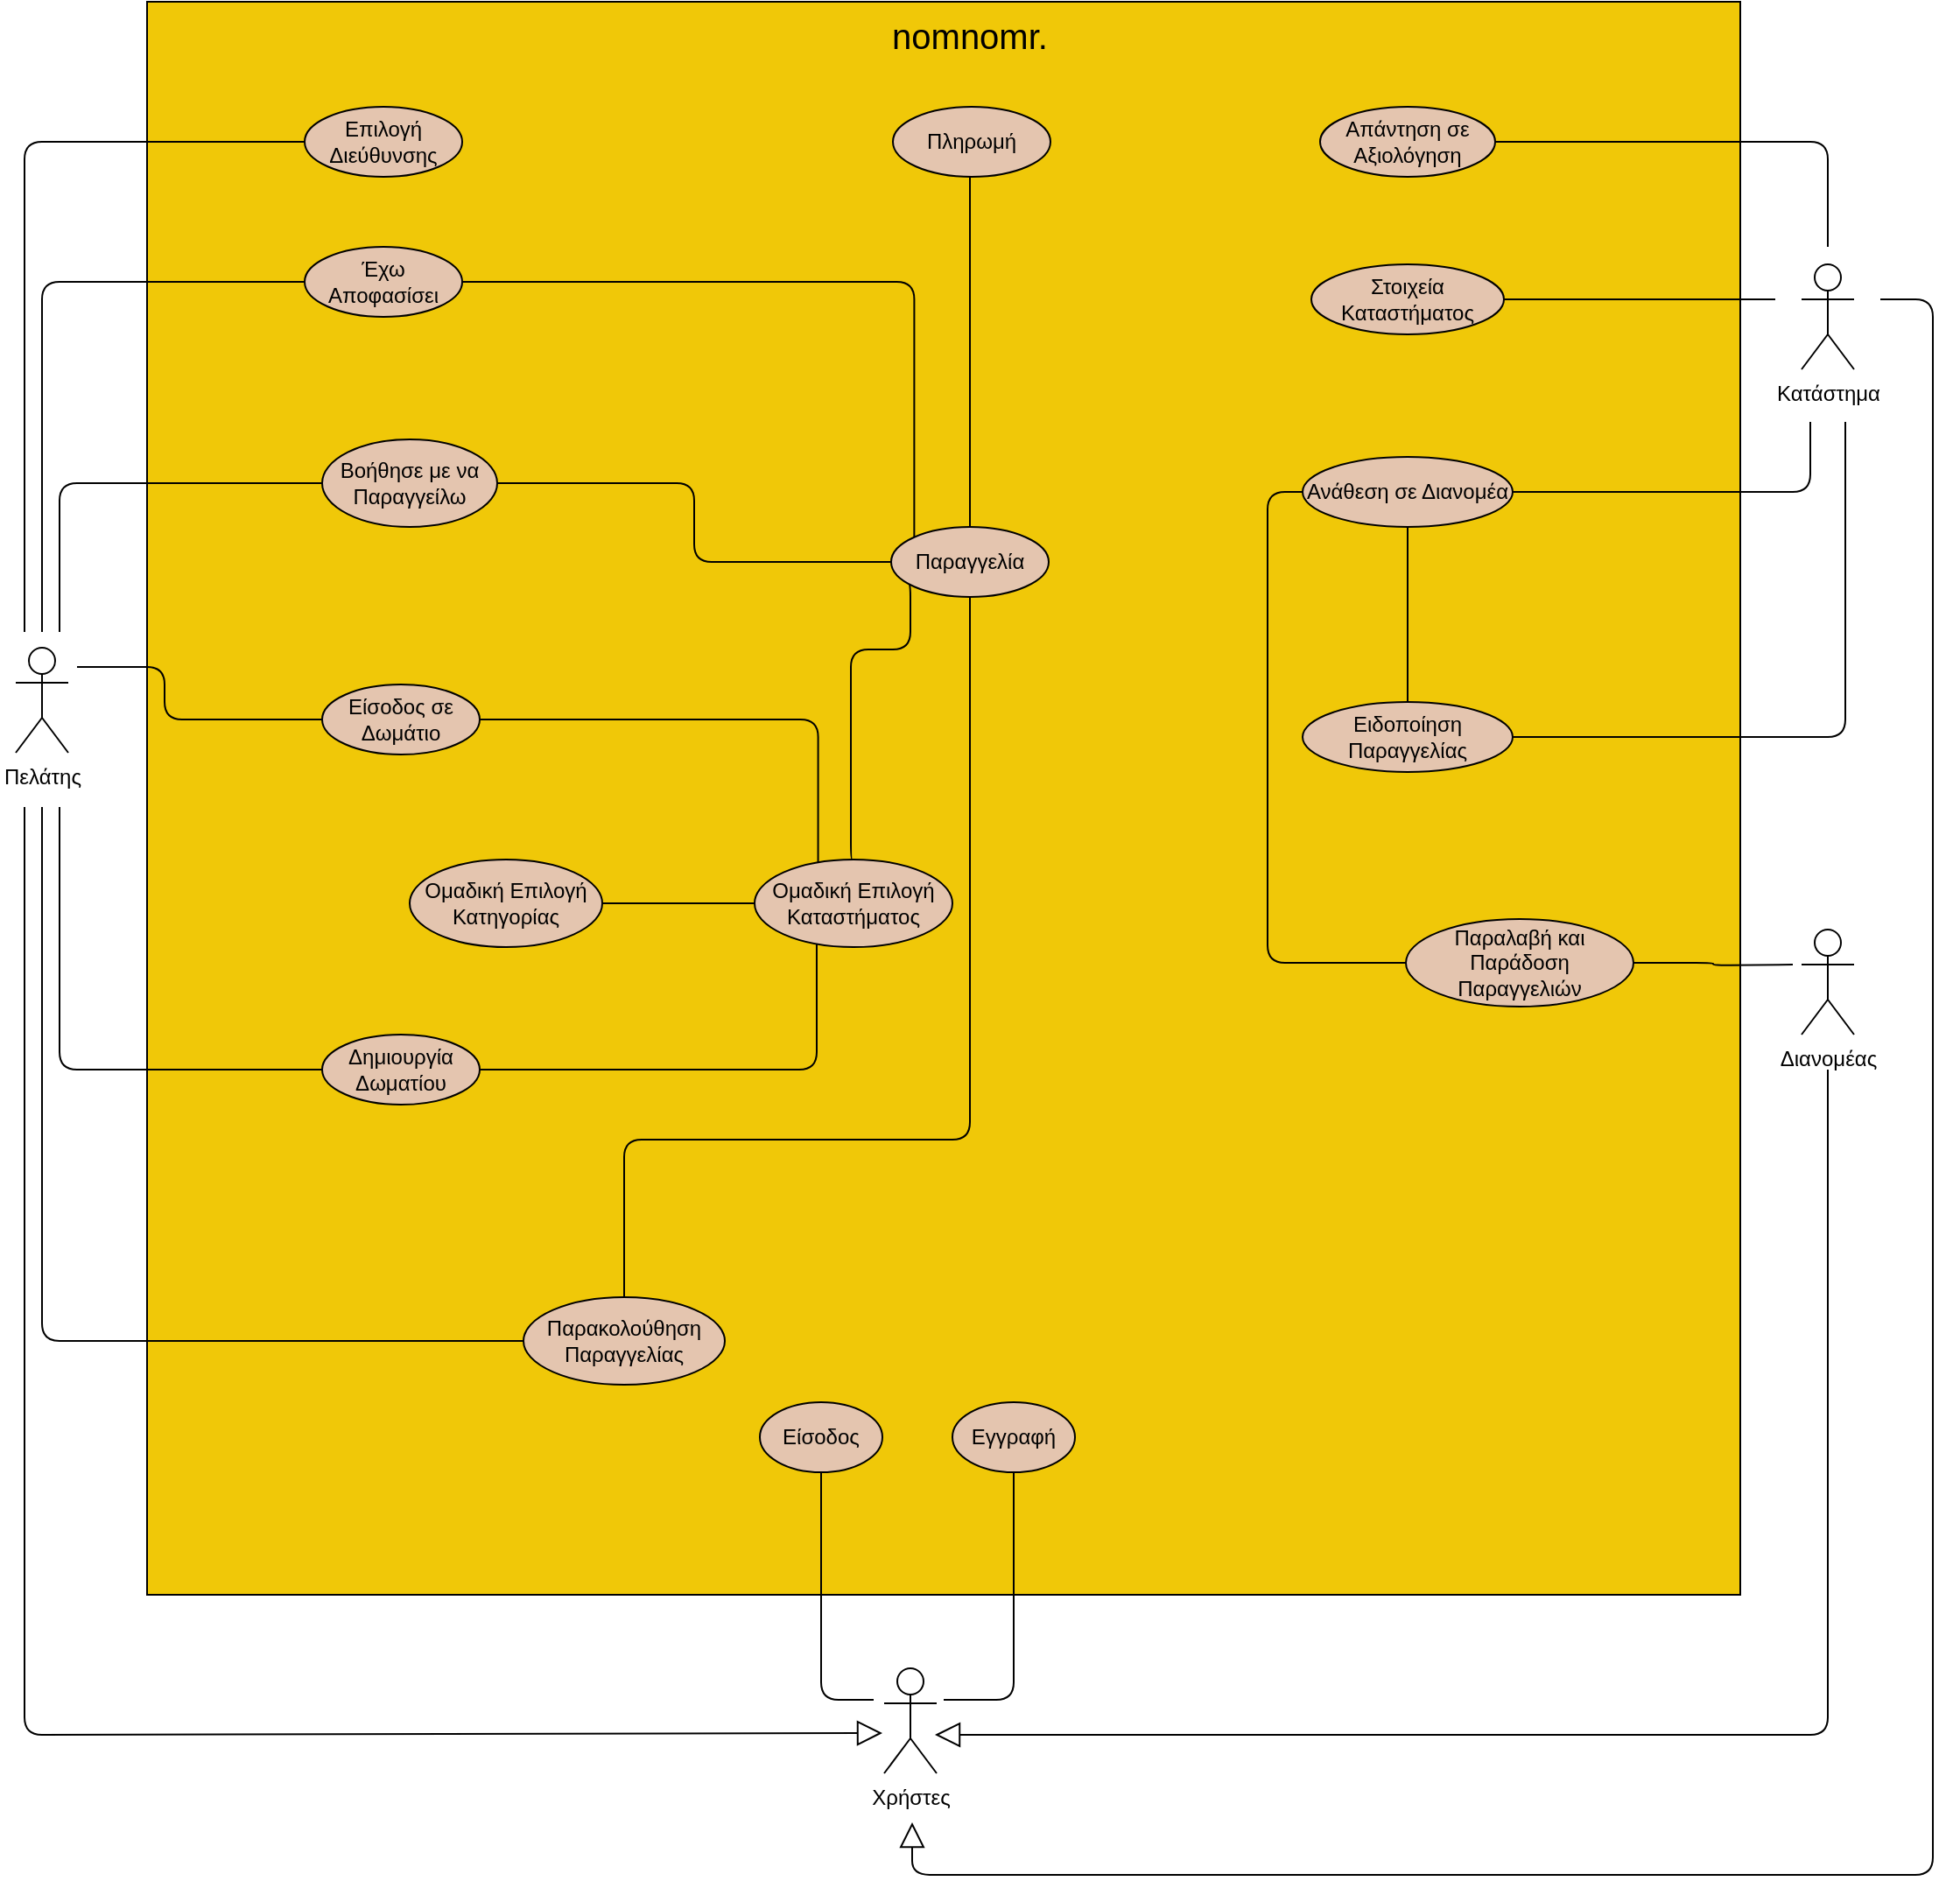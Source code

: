 <mxfile version="18.0.6" type="device"><diagram id="2VhmybCiJ_VsvhxoTUYu" name="Page-1"><mxGraphModel dx="1876" dy="514" grid="1" gridSize="10" guides="1" tooltips="1" connect="1" arrows="1" fold="1" page="1" pageScale="1" pageWidth="850" pageHeight="1100" math="0" shadow="0"><root><mxCell id="0"/><mxCell id="1" parent="0"/><mxCell id="WKwVOLJDym8UCnrTxaul-4" value="" style="whiteSpace=wrap;html=1;aspect=fixed;fillColor=#F0C808;fontFamily=Helvetica;" parent="1" vertex="1"><mxGeometry x="-760" y="10" width="910" height="910" as="geometry"/></mxCell><mxCell id="WKwVOLJDym8UCnrTxaul-5" value="&lt;font style=&quot;font-size: 20px;&quot;&gt;nomnomr.&lt;/font&gt;" style="text;html=1;strokeColor=none;fillColor=none;align=center;verticalAlign=middle;whiteSpace=wrap;rounded=0;fontFamily=Helvetica;fontSize=20;" parent="1" vertex="1"><mxGeometry x="-330" y="14" width="80" height="30" as="geometry"/></mxCell><mxCell id="WKwVOLJDym8UCnrTxaul-16" value="Επιλογή Διεύθυνσης" style="ellipse;whiteSpace=wrap;html=1;fillColor=#E4C5AF;fontFamily=Helvetica;" parent="1" vertex="1"><mxGeometry x="-670" y="70" width="90" height="40" as="geometry"/></mxCell><mxCell id="WKwVOLJDym8UCnrTxaul-18" value="" style="edgeStyle=none;html=1;endArrow=none;verticalAlign=bottom;rounded=1;entryX=0;entryY=0.5;entryDx=0;entryDy=0;jumpStyle=arc;exitX=0.25;exitY=0;exitDx=0;exitDy=0;exitPerimeter=0;fontFamily=Helvetica;" parent="1" target="WKwVOLJDym8UCnrTxaul-16" edge="1"><mxGeometry width="160" relative="1" as="geometry"><mxPoint x="-830" y="370" as="sourcePoint"/><mxPoint x="-400" y="350" as="targetPoint"/><Array as="points"><mxPoint x="-830" y="90"/></Array></mxGeometry></mxCell><mxCell id="WKwVOLJDym8UCnrTxaul-23" value="" style="edgeStyle=orthogonalEdgeStyle;html=1;endArrow=none;verticalAlign=bottom;rounded=1;entryX=0;entryY=0.5;entryDx=0;entryDy=0;jumpStyle=arc;exitX=0.5;exitY=0;exitDx=0;exitDy=0;exitPerimeter=0;fontFamily=Helvetica;" parent="1" target="WKwVOLJDym8UCnrTxaul-25" edge="1"><mxGeometry width="160" relative="1" as="geometry"><mxPoint x="-820" y="370" as="sourcePoint"/><mxPoint x="-690.0" y="240" as="targetPoint"/><Array as="points"><mxPoint x="-820" y="170"/></Array></mxGeometry></mxCell><mxCell id="WKwVOLJDym8UCnrTxaul-25" value="Έχω Αποφασίσει" style="ellipse;whiteSpace=wrap;html=1;fillColor=#E4C5AF;fontFamily=Helvetica;fontSize=12;" parent="1" vertex="1"><mxGeometry x="-670" y="150" width="90" height="40" as="geometry"/></mxCell><mxCell id="WKwVOLJDym8UCnrTxaul-26" value="Βοήθησε με να Παραγγείλω" style="ellipse;whiteSpace=wrap;html=1;fillColor=#E4C5AF;fontFamily=Helvetica;fontSize=12;" parent="1" vertex="1"><mxGeometry x="-660" y="260" width="100" height="50" as="geometry"/></mxCell><mxCell id="WKwVOLJDym8UCnrTxaul-28" value="" style="edgeStyle=orthogonalEdgeStyle;html=1;endArrow=none;verticalAlign=bottom;rounded=1;entryX=0;entryY=0.5;entryDx=0;entryDy=0;jumpStyle=arc;fontFamily=Helvetica;" parent="1" target="WKwVOLJDym8UCnrTxaul-26" edge="1"><mxGeometry width="160" relative="1" as="geometry"><mxPoint x="-810" y="370" as="sourcePoint"/><mxPoint x="-490" y="340" as="targetPoint"/><Array as="points"><mxPoint x="-810" y="285"/></Array></mxGeometry></mxCell><mxCell id="WKwVOLJDym8UCnrTxaul-31" value="" style="edgeStyle=orthogonalEdgeStyle;html=1;endArrow=none;verticalAlign=bottom;rounded=1;entryX=0;entryY=0.5;entryDx=0;entryDy=0;jumpStyle=arc;fontFamily=Helvetica;" parent="1" target="WKwVOLJDym8UCnrTxaul-30" edge="1"><mxGeometry width="160" relative="1" as="geometry"><mxPoint x="-820" y="470" as="sourcePoint"/><mxPoint x="-650" y="410" as="targetPoint"/><Array as="points"><mxPoint x="-820" y="775"/></Array></mxGeometry></mxCell><mxCell id="WKwVOLJDym8UCnrTxaul-33" value="" style="edgeStyle=orthogonalEdgeStyle;html=1;endArrow=none;verticalAlign=bottom;rounded=1;entryX=1;entryY=0.5;entryDx=0;entryDy=0;exitX=0;exitY=0.5;exitDx=0;exitDy=0;jumpStyle=arc;fontFamily=Helvetica;" parent="1" source="WKwVOLJDym8UCnrTxaul-29" target="WKwVOLJDym8UCnrTxaul-26" edge="1"><mxGeometry width="160" relative="1" as="geometry"><mxPoint x="-220" y="390" as="sourcePoint"/><mxPoint x="-480" y="480" as="targetPoint"/></mxGeometry></mxCell><mxCell id="WKwVOLJDym8UCnrTxaul-34" value="" style="edgeStyle=orthogonalEdgeStyle;html=1;endArrow=none;verticalAlign=bottom;rounded=1;entryX=0;entryY=0;entryDx=0;entryDy=0;exitX=1;exitY=0.5;exitDx=0;exitDy=0;jumpStyle=arc;fontFamily=Helvetica;" parent="1" source="WKwVOLJDym8UCnrTxaul-25" target="WKwVOLJDym8UCnrTxaul-29" edge="1"><mxGeometry width="160" relative="1" as="geometry"><mxPoint x="-210" y="390" as="sourcePoint"/><mxPoint x="-390" y="480" as="targetPoint"/></mxGeometry></mxCell><mxCell id="yT9anjNgfXFWTvLSAoXF-5" style="edgeStyle=orthogonalEdgeStyle;rounded=1;orthogonalLoop=1;jettySize=auto;html=1;entryX=0.321;entryY=0.037;entryDx=0;entryDy=0;entryPerimeter=0;endArrow=none;endFill=0;" parent="1" source="WKwVOLJDym8UCnrTxaul-35" target="ac3TuZpjD-VI5zDlLNxs-1" edge="1"><mxGeometry relative="1" as="geometry"/></mxCell><mxCell id="WKwVOLJDym8UCnrTxaul-35" value="Είσοδος σε Δωμάτιο" style="ellipse;whiteSpace=wrap;html=1;fillColor=#E4C5AF;fontFamily=Helvetica;" parent="1" vertex="1"><mxGeometry x="-660" y="400" width="90" height="40" as="geometry"/></mxCell><mxCell id="yT9anjNgfXFWTvLSAoXF-6" style="edgeStyle=orthogonalEdgeStyle;rounded=1;orthogonalLoop=1;jettySize=auto;html=1;entryX=0.314;entryY=0.97;entryDx=0;entryDy=0;entryPerimeter=0;endArrow=none;endFill=0;" parent="1" source="WKwVOLJDym8UCnrTxaul-36" target="ac3TuZpjD-VI5zDlLNxs-1" edge="1"><mxGeometry relative="1" as="geometry"/></mxCell><mxCell id="WKwVOLJDym8UCnrTxaul-36" value="Δημιουργία Δωματίου" style="ellipse;whiteSpace=wrap;html=1;fillColor=#E4C5AF;fontFamily=Helvetica;" parent="1" vertex="1"><mxGeometry x="-660" y="600" width="90" height="40" as="geometry"/></mxCell><mxCell id="WKwVOLJDym8UCnrTxaul-37" value="Ομαδική Επιλογή Κατηγορίας" style="ellipse;whiteSpace=wrap;html=1;fillColor=#E4C5AF;fontFamily=Helvetica;" parent="1" vertex="1"><mxGeometry x="-610" y="500" width="110" height="50" as="geometry"/></mxCell><mxCell id="WKwVOLJDym8UCnrTxaul-38" value="" style="edgeStyle=orthogonalEdgeStyle;html=1;endArrow=none;verticalAlign=bottom;rounded=1;entryX=0;entryY=0.5;entryDx=0;entryDy=0;jumpStyle=arc;fontFamily=Helvetica;" parent="1" target="WKwVOLJDym8UCnrTxaul-36" edge="1"><mxGeometry width="160" relative="1" as="geometry"><mxPoint x="-810" y="470" as="sourcePoint"/><mxPoint x="-680" y="810" as="targetPoint"/><Array as="points"><mxPoint x="-810" y="620"/></Array></mxGeometry></mxCell><mxCell id="WKwVOLJDym8UCnrTxaul-39" value="" style="edgeStyle=orthogonalEdgeStyle;html=1;endArrow=none;verticalAlign=bottom;rounded=1;entryX=0;entryY=0.5;entryDx=0;entryDy=0;jumpStyle=arc;exitX=1;exitY=0.333;exitDx=0;exitDy=0;exitPerimeter=0;fontFamily=Helvetica;" parent="1" target="WKwVOLJDym8UCnrTxaul-35" edge="1"><mxGeometry width="160" relative="1" as="geometry"><mxPoint x="-800" y="390" as="sourcePoint"/><mxPoint x="-680" y="700" as="targetPoint"/><Array as="points"><mxPoint x="-750" y="390"/><mxPoint x="-750" y="420"/></Array></mxGeometry></mxCell><mxCell id="WKwVOLJDym8UCnrTxaul-42" value="" style="edgeStyle=orthogonalEdgeStyle;html=1;endArrow=none;verticalAlign=bottom;rounded=1;exitX=0.069;exitY=0.745;exitDx=0;exitDy=0;jumpStyle=arc;entryX=0.5;entryY=0;entryDx=0;entryDy=0;exitPerimeter=0;fontFamily=Helvetica;" parent="1" source="WKwVOLJDym8UCnrTxaul-29" target="ac3TuZpjD-VI5zDlLNxs-1" edge="1"><mxGeometry width="160" relative="1" as="geometry"><mxPoint x="-308.96" y="439" as="sourcePoint"/><mxPoint x="-394" y="580" as="targetPoint"/><Array as="points"><mxPoint x="-324" y="340"/><mxPoint x="-324" y="380"/><mxPoint x="-358" y="380"/></Array></mxGeometry></mxCell><mxCell id="WKwVOLJDym8UCnrTxaul-45" value="" style="edgeStyle=orthogonalEdgeStyle;html=1;endArrow=none;verticalAlign=bottom;rounded=1;entryX=0.5;entryY=0;entryDx=0;entryDy=0;exitX=0.5;exitY=1;exitDx=0;exitDy=0;jumpStyle=arc;fontFamily=Helvetica;" parent="1" source="WKwVOLJDym8UCnrTxaul-29" target="WKwVOLJDym8UCnrTxaul-30" edge="1"><mxGeometry width="160" relative="1" as="geometry"><mxPoint x="-300" y="440" as="sourcePoint"/><mxPoint x="-420" y="660" as="targetPoint"/><Array as="points"><mxPoint x="-290" y="660"/><mxPoint x="-487" y="660"/></Array></mxGeometry></mxCell><mxCell id="WKwVOLJDym8UCnrTxaul-47" value="Εγγραφή" style="ellipse;whiteSpace=wrap;html=1;fillColor=#E4C5AF;fontFamily=Helvetica;" parent="1" vertex="1"><mxGeometry x="-300" y="810" width="70" height="40" as="geometry"/></mxCell><mxCell id="WKwVOLJDym8UCnrTxaul-49" value="" style="edgeStyle=none;html=1;endArrow=none;verticalAlign=bottom;rounded=1;entryX=0.5;entryY=1;entryDx=0;entryDy=0;jumpStyle=arc;exitX=0;exitY=0.333;exitDx=0;exitDy=0;exitPerimeter=0;fontFamily=Helvetica;" parent="1" target="WKwVOLJDym8UCnrTxaul-46" edge="1"><mxGeometry width="160" relative="1" as="geometry"><mxPoint x="-345" y="980" as="sourcePoint"/><mxPoint x="-680" y="700" as="targetPoint"/><Array as="points"><mxPoint x="-375" y="980"/></Array></mxGeometry></mxCell><mxCell id="WKwVOLJDym8UCnrTxaul-50" value="" style="edgeStyle=none;html=1;endArrow=none;verticalAlign=bottom;rounded=1;entryX=0.5;entryY=1;entryDx=0;entryDy=0;jumpStyle=arc;exitX=1;exitY=0.333;exitDx=0;exitDy=0;exitPerimeter=0;fontFamily=Helvetica;" parent="1" target="WKwVOLJDym8UCnrTxaul-47" edge="1"><mxGeometry width="160" relative="1" as="geometry"><mxPoint x="-305" y="980" as="sourcePoint"/><mxPoint x="-365" y="860" as="targetPoint"/><Array as="points"><mxPoint x="-265" y="980"/></Array></mxGeometry></mxCell><mxCell id="WKwVOLJDym8UCnrTxaul-51" value="Πληρωμή" style="ellipse;whiteSpace=wrap;html=1;fillColor=#E4C5AF;fontFamily=Helvetica;" parent="1" vertex="1"><mxGeometry x="-334" y="70" width="90" height="40" as="geometry"/></mxCell><mxCell id="WKwVOLJDym8UCnrTxaul-52" value="" style="edgeStyle=orthogonalEdgeStyle;html=1;endArrow=none;verticalAlign=bottom;rounded=1;exitX=0.5;exitY=0;exitDx=0;exitDy=0;jumpStyle=arc;fontFamily=Helvetica;" parent="1" source="WKwVOLJDym8UCnrTxaul-29" edge="1"><mxGeometry width="160" relative="1" as="geometry"><mxPoint x="-266.82" y="414.142" as="sourcePoint"/><mxPoint x="-290" y="110" as="targetPoint"/><Array as="points"><mxPoint x="-290" y="110"/></Array></mxGeometry></mxCell><mxCell id="WKwVOLJDym8UCnrTxaul-54" value="Απάντηση σε Αξιολόγηση" style="ellipse;whiteSpace=wrap;html=1;fillColor=#E4C5AF;fontFamily=Helvetica;" parent="1" vertex="1"><mxGeometry x="-90" y="70" width="100" height="40" as="geometry"/></mxCell><mxCell id="WKwVOLJDym8UCnrTxaul-55" value="" style="edgeStyle=orthogonalEdgeStyle;html=1;endArrow=none;verticalAlign=bottom;rounded=1;exitX=1;exitY=0.5;exitDx=0;exitDy=0;jumpStyle=arc;fontFamily=Helvetica;" parent="1" source="WKwVOLJDym8UCnrTxaul-54" edge="1"><mxGeometry width="160" relative="1" as="geometry"><mxPoint x="-400" y="210" as="sourcePoint"/><mxPoint x="200" y="150" as="targetPoint"/><Array as="points"><mxPoint x="200" y="90"/></Array></mxGeometry></mxCell><mxCell id="WKwVOLJDym8UCnrTxaul-57" value="" style="edgeStyle=none;html=1;endArrow=none;verticalAlign=bottom;rounded=1;exitX=1;exitY=0.5;exitDx=0;exitDy=0;jumpStyle=arc;fontFamily=Helvetica;" parent="1" source="ac3TuZpjD-VI5zDlLNxs-12" edge="1"><mxGeometry width="160" relative="1" as="geometry"><mxPoint x="20.0" y="185" as="sourcePoint"/><mxPoint x="170" y="180" as="targetPoint"/><Array as="points"/></mxGeometry></mxCell><mxCell id="yT9anjNgfXFWTvLSAoXF-7" style="edgeStyle=orthogonalEdgeStyle;rounded=1;orthogonalLoop=1;jettySize=auto;html=1;entryX=0;entryY=0.5;entryDx=0;entryDy=0;fontSize=20;endArrow=none;endFill=0;" parent="1" source="WKwVOLJDym8UCnrTxaul-60" target="WKwVOLJDym8UCnrTxaul-66" edge="1"><mxGeometry relative="1" as="geometry"><Array as="points"><mxPoint x="-120" y="290"/><mxPoint x="-120" y="559"/></Array></mxGeometry></mxCell><mxCell id="WKwVOLJDym8UCnrTxaul-60" value="Ανάθεση σε Διανομέα" style="ellipse;whiteSpace=wrap;html=1;fillColor=#E4C5AF;fontFamily=Helvetica;" parent="1" vertex="1"><mxGeometry x="-100" y="270" width="120" height="40" as="geometry"/></mxCell><mxCell id="WKwVOLJDym8UCnrTxaul-61" value="" style="edgeStyle=orthogonalEdgeStyle;html=1;endArrow=none;verticalAlign=bottom;rounded=1;exitX=1;exitY=0.5;exitDx=0;exitDy=0;jumpStyle=arc;fontFamily=Helvetica;" parent="1" source="WKwVOLJDym8UCnrTxaul-60" edge="1"><mxGeometry width="160" relative="1" as="geometry"><mxPoint x="50" y="190" as="sourcePoint"/><mxPoint x="190" y="250" as="targetPoint"/><Array as="points"><mxPoint x="190" y="290"/></Array></mxGeometry></mxCell><mxCell id="WKwVOLJDym8UCnrTxaul-62" value="" style="edgeStyle=orthogonalEdgeStyle;html=1;endArrow=none;verticalAlign=bottom;rounded=1;exitX=0.5;exitY=0;exitDx=0;exitDy=0;jumpStyle=arc;fontFamily=Helvetica;entryX=0.5;entryY=1;entryDx=0;entryDy=0;" parent="1" source="WKwVOLJDym8UCnrTxaul-63" target="WKwVOLJDym8UCnrTxaul-60" edge="1"><mxGeometry width="160" relative="1" as="geometry"><mxPoint x="-245" y="420" as="sourcePoint"/><mxPoint x="-22" y="310" as="targetPoint"/><Array as="points"><mxPoint x="-40" y="360"/><mxPoint x="-40" y="360"/></Array></mxGeometry></mxCell><mxCell id="WKwVOLJDym8UCnrTxaul-63" value="Ειδοποίηση Παραγγελίας" style="ellipse;whiteSpace=wrap;html=1;fillColor=#E4C5AF;fontFamily=Helvetica;" parent="1" vertex="1"><mxGeometry x="-100" y="410" width="120" height="40" as="geometry"/></mxCell><mxCell id="WKwVOLJDym8UCnrTxaul-64" value="" style="edgeStyle=orthogonalEdgeStyle;html=1;endArrow=none;verticalAlign=bottom;rounded=1;exitX=1;exitY=0.5;exitDx=0;exitDy=0;jumpStyle=arc;fontFamily=Helvetica;" parent="1" source="WKwVOLJDym8UCnrTxaul-63" edge="1"><mxGeometry width="160" relative="1" as="geometry"><mxPoint x="50" y="340" as="sourcePoint"/><mxPoint x="210" y="250" as="targetPoint"/><Array as="points"><mxPoint x="210" y="430"/></Array></mxGeometry></mxCell><mxCell id="WKwVOLJDym8UCnrTxaul-66" value="Παραλαβή και Παράδοση Παραγγελιών" style="ellipse;whiteSpace=wrap;html=1;fillColor=#E4C5AF;fontFamily=Helvetica;" parent="1" vertex="1"><mxGeometry x="-41" y="534" width="130" height="50" as="geometry"/></mxCell><mxCell id="WKwVOLJDym8UCnrTxaul-68" value="" style="edgeStyle=orthogonalEdgeStyle;html=1;endArrow=none;verticalAlign=bottom;rounded=1;entryX=1;entryY=0.5;entryDx=0;entryDy=0;jumpStyle=arc;exitX=0;exitY=0.333;exitDx=0;exitDy=0;exitPerimeter=0;fontFamily=Helvetica;" parent="1" target="WKwVOLJDym8UCnrTxaul-66" edge="1"><mxGeometry width="160" relative="1" as="geometry"><mxPoint x="180" y="560" as="sourcePoint"/><mxPoint x="-430" y="790" as="targetPoint"/></mxGeometry></mxCell><mxCell id="WKwVOLJDym8UCnrTxaul-70" value="" style="edgeStyle=none;html=1;endArrow=block;endFill=0;endSize=12;verticalAlign=bottom;rounded=1;fontFamily=Helvetica;fontSize=12;jumpStyle=arc;" parent="1" edge="1"><mxGeometry width="160" relative="1" as="geometry"><mxPoint x="-830" y="470" as="sourcePoint"/><mxPoint x="-340" y="999" as="targetPoint"/><Array as="points"><mxPoint x="-830" y="1000"/></Array></mxGeometry></mxCell><mxCell id="WKwVOLJDym8UCnrTxaul-71" value="" style="edgeStyle=none;html=1;endArrow=block;endFill=0;endSize=12;verticalAlign=bottom;rounded=1;fontFamily=Helvetica;fontSize=12;jumpStyle=arc;" parent="1" edge="1"><mxGeometry width="160" relative="1" as="geometry"><mxPoint x="200" y="620" as="sourcePoint"/><mxPoint x="-310" y="1000" as="targetPoint"/><Array as="points"><mxPoint x="200" y="1000"/></Array></mxGeometry></mxCell><mxCell id="WKwVOLJDym8UCnrTxaul-72" value="" style="edgeStyle=orthogonalEdgeStyle;html=1;endArrow=block;endFill=0;endSize=12;verticalAlign=bottom;rounded=1;fontFamily=Helvetica;fontSize=12;jumpStyle=arc;" parent="1" edge="1"><mxGeometry width="160" relative="1" as="geometry"><mxPoint x="230" y="180" as="sourcePoint"/><mxPoint x="-323" y="1050" as="targetPoint"/><Array as="points"><mxPoint x="260" y="180"/><mxPoint x="260" y="1080"/><mxPoint x="-323" y="1080"/></Array></mxGeometry></mxCell><mxCell id="WKwVOLJDym8UCnrTxaul-29" value="Παραγγελία" style="ellipse;whiteSpace=wrap;html=1;fillColor=#E4C5AF;fontFamily=Helvetica;" parent="1" vertex="1"><mxGeometry x="-335" y="310" width="90" height="40" as="geometry"/></mxCell><mxCell id="WKwVOLJDym8UCnrTxaul-30" value="Παρακολούθηση Παραγγελίας" style="ellipse;whiteSpace=wrap;html=1;fillColor=#E4C5AF;fontFamily=Helvetica;" parent="1" vertex="1"><mxGeometry x="-545" y="750" width="115" height="50" as="geometry"/></mxCell><mxCell id="WKwVOLJDym8UCnrTxaul-46" value="Είσοδος" style="ellipse;whiteSpace=wrap;html=1;fillColor=#E4C5AF;fontFamily=Helvetica;" parent="1" vertex="1"><mxGeometry x="-410" y="810" width="70" height="40" as="geometry"/></mxCell><mxCell id="ac3TuZpjD-VI5zDlLNxs-1" value="Ομαδική Επιλογή Καταστήματος" style="ellipse;whiteSpace=wrap;html=1;fillColor=#E4C5AF;fontFamily=Helvetica;" parent="1" vertex="1"><mxGeometry x="-413" y="500" width="113" height="50" as="geometry"/></mxCell><mxCell id="ac3TuZpjD-VI5zDlLNxs-2" value="" style="edgeStyle=orthogonalEdgeStyle;html=1;endArrow=none;verticalAlign=bottom;rounded=1;entryX=0;entryY=0.5;entryDx=0;entryDy=0;exitX=1;exitY=0.5;exitDx=0;exitDy=0;jumpStyle=arc;fontFamily=Helvetica;" parent="1" source="WKwVOLJDym8UCnrTxaul-37" target="ac3TuZpjD-VI5zDlLNxs-1" edge="1"><mxGeometry width="160" relative="1" as="geometry"><mxPoint x="-583.18" y="404.142" as="sourcePoint"/><mxPoint x="-500" y="440" as="targetPoint"/></mxGeometry></mxCell><mxCell id="ac3TuZpjD-VI5zDlLNxs-12" value="Στοιχεία Καταστήματος" style="ellipse;whiteSpace=wrap;html=1;fillColor=#E4C5AF;fontFamily=Helvetica;" parent="1" vertex="1"><mxGeometry x="-95" y="160" width="110" height="40" as="geometry"/></mxCell><mxCell id="yT9anjNgfXFWTvLSAoXF-1" value="Κατάστημα" style="shape=umlActor;verticalLabelPosition=bottom;verticalAlign=top;html=1;outlineConnect=0;" parent="1" vertex="1"><mxGeometry x="185" y="160" width="30" height="60" as="geometry"/></mxCell><mxCell id="yT9anjNgfXFWTvLSAoXF-2" value="Διανομέας" style="shape=umlActor;verticalLabelPosition=bottom;verticalAlign=top;html=1;outlineConnect=0;" parent="1" vertex="1"><mxGeometry x="185" y="540" width="30" height="60" as="geometry"/></mxCell><mxCell id="yT9anjNgfXFWTvLSAoXF-3" value="Χρήστες" style="shape=umlActor;verticalLabelPosition=bottom;verticalAlign=top;html=1;outlineConnect=0;" parent="1" vertex="1"><mxGeometry x="-339" y="962" width="30" height="60" as="geometry"/></mxCell><mxCell id="yT9anjNgfXFWTvLSAoXF-4" value="Πελάτης" style="shape=umlActor;verticalLabelPosition=bottom;verticalAlign=top;html=1;outlineConnect=0;" parent="1" vertex="1"><mxGeometry x="-835" y="379" width="30" height="60" as="geometry"/></mxCell></root></mxGraphModel></diagram></mxfile>